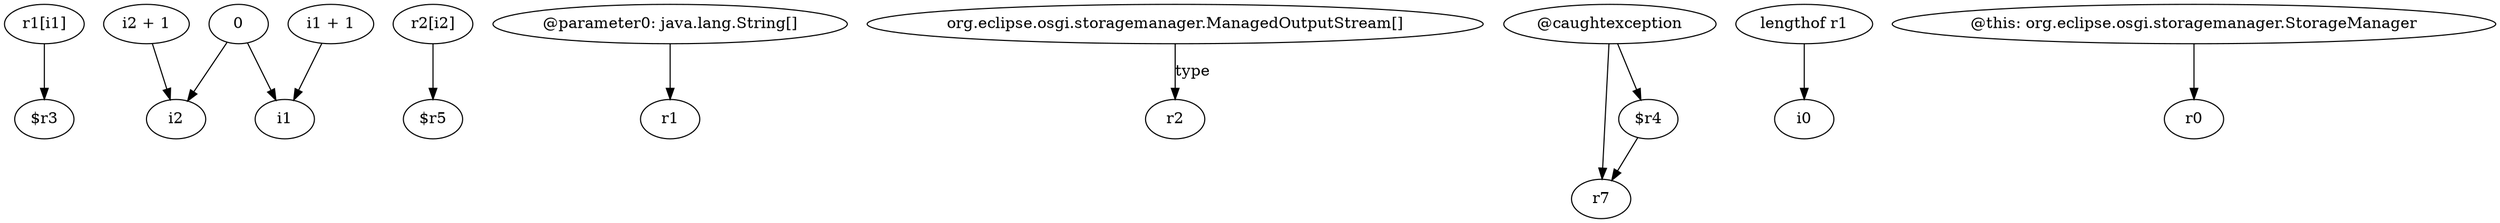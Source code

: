digraph g {
0[label="r1[i1]"]
1[label="$r3"]
0->1[label=""]
2[label="0"]
3[label="i2"]
2->3[label=""]
4[label="r2[i2]"]
5[label="$r5"]
4->5[label=""]
6[label="@parameter0: java.lang.String[]"]
7[label="r1"]
6->7[label=""]
8[label="i1"]
2->8[label=""]
9[label="org.eclipse.osgi.storagemanager.ManagedOutputStream[]"]
10[label="r2"]
9->10[label="type"]
11[label="i1 + 1"]
11->8[label=""]
12[label="i2 + 1"]
12->3[label=""]
13[label="@caughtexception"]
14[label="r7"]
13->14[label=""]
15[label="lengthof r1"]
16[label="i0"]
15->16[label=""]
17[label="$r4"]
17->14[label=""]
18[label="@this: org.eclipse.osgi.storagemanager.StorageManager"]
19[label="r0"]
18->19[label=""]
13->17[label=""]
}